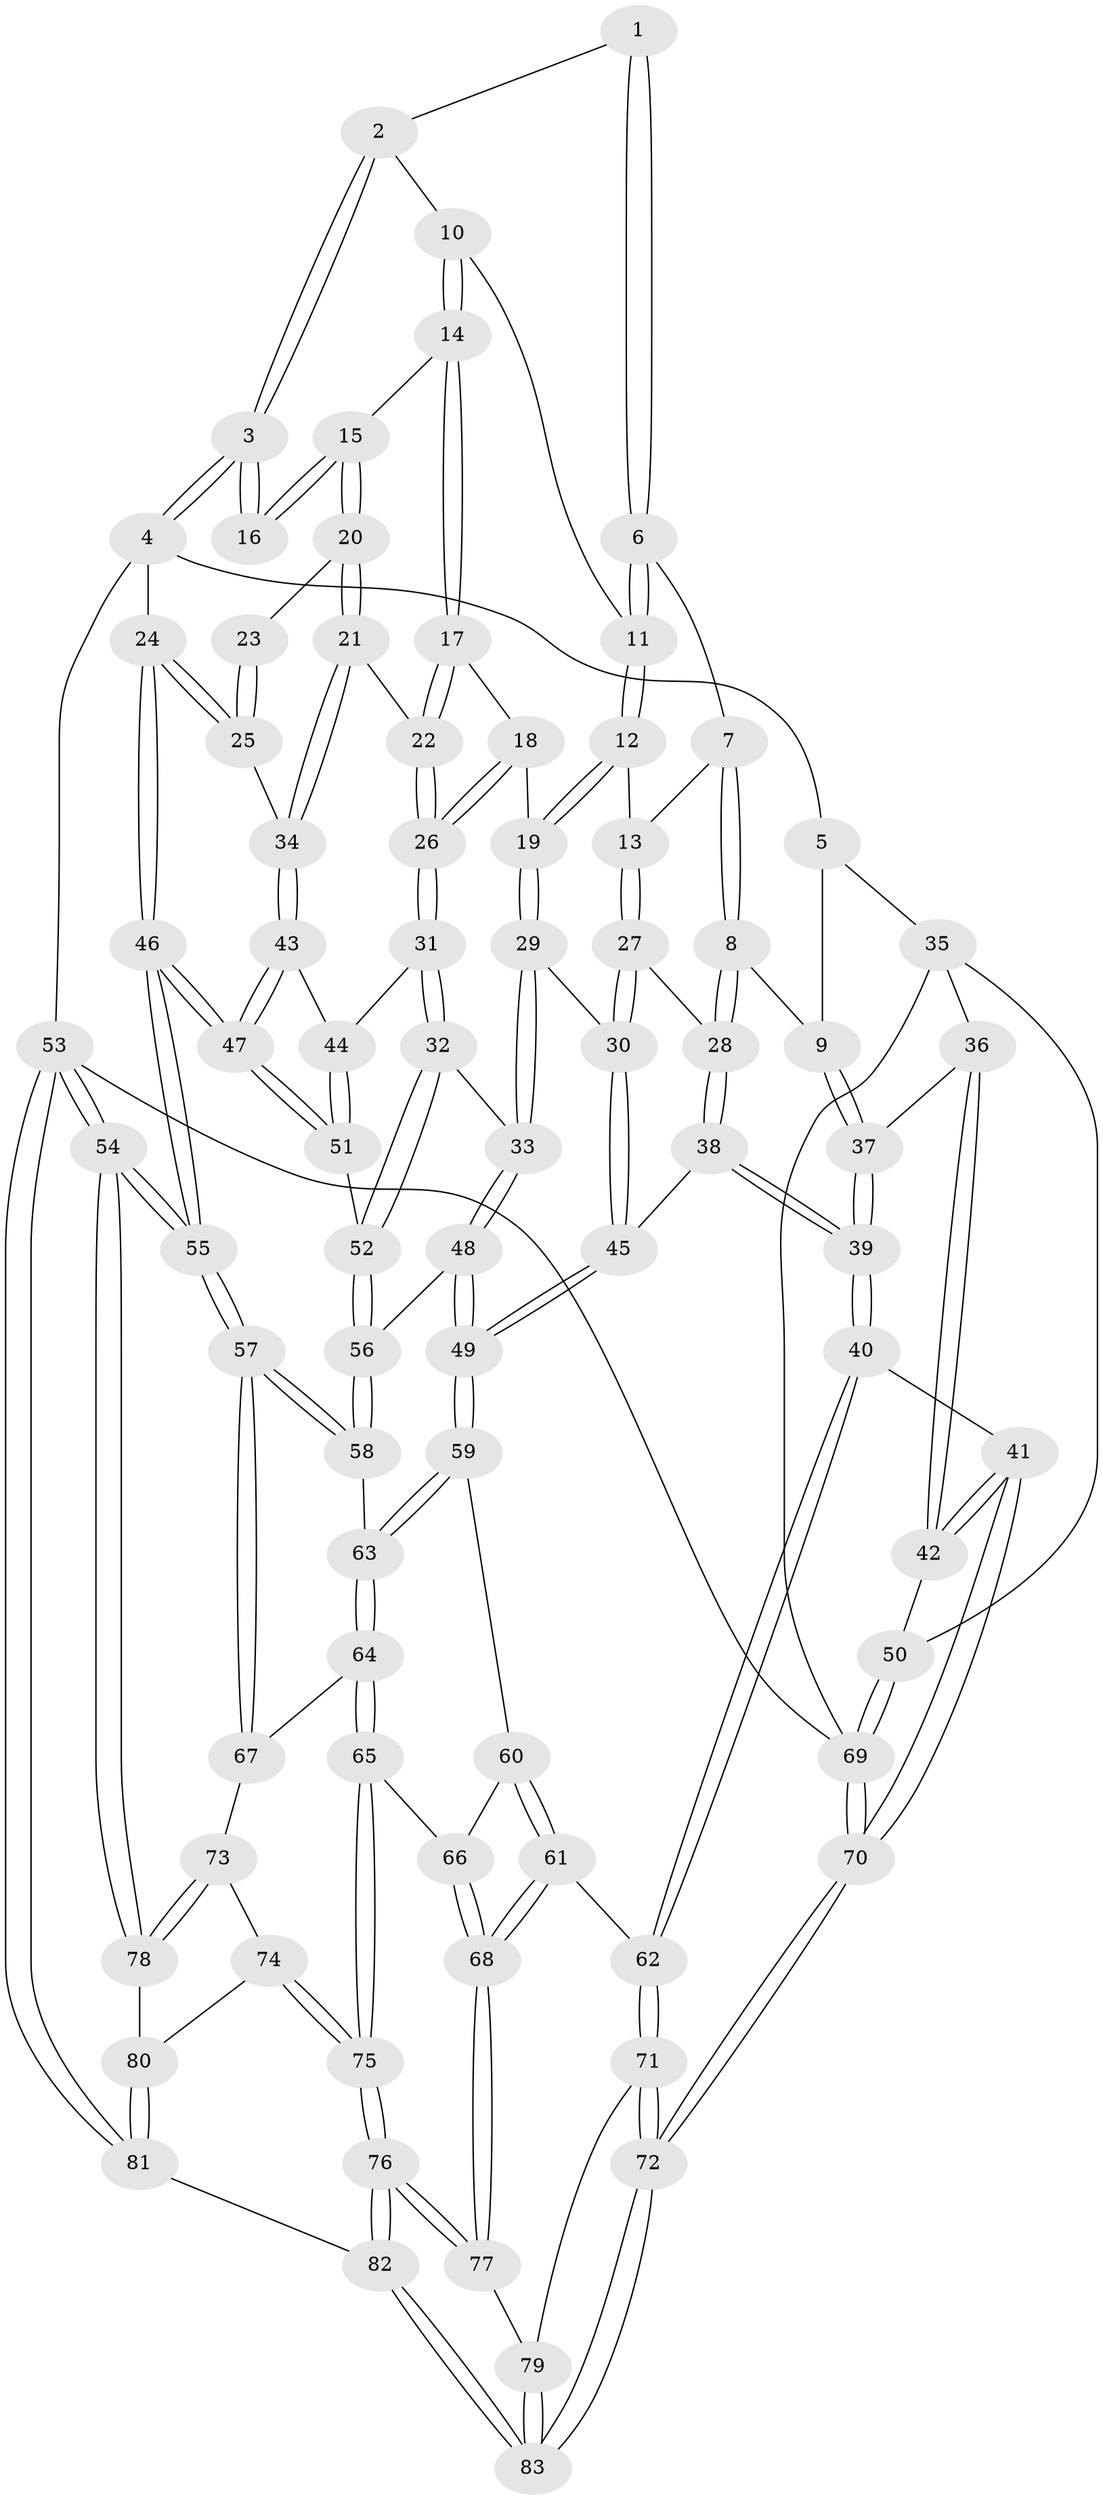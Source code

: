 // Generated by graph-tools (version 1.1) at 2025/27/03/15/25 16:27:57]
// undirected, 83 vertices, 204 edges
graph export_dot {
graph [start="1"]
  node [color=gray90,style=filled];
  1 [pos="+0.4413518900326772+0"];
  2 [pos="+0.5487016275113691+0"];
  3 [pos="+1+0"];
  4 [pos="+1+0"];
  5 [pos="+0.36647518648750127+0"];
  6 [pos="+0.4616020513126222+0.09832845335891102"];
  7 [pos="+0.42829546630834175+0.20024829772239505"];
  8 [pos="+0.2371354589029555+0.25091518159250564"];
  9 [pos="+0.15488591031511456+0.2103923163647942"];
  10 [pos="+0.6507146137184531+0.17902520736395797"];
  11 [pos="+0.5579419321156468+0.2236710644989108"];
  12 [pos="+0.5358734511742289+0.2709004670619067"];
  13 [pos="+0.47290242420312484+0.29171816976597265"];
  14 [pos="+0.6965337103406025+0.20697205864408133"];
  15 [pos="+0.7985491198519223+0.18116942711180883"];
  16 [pos="+1+0"];
  17 [pos="+0.6868545922169107+0.2663441008595776"];
  18 [pos="+0.6698058751082234+0.2930644199406528"];
  19 [pos="+0.5902896778036253+0.3209917268039218"];
  20 [pos="+0.8271138549366779+0.314993778849692"];
  21 [pos="+0.8308776479257297+0.3626809850550412"];
  22 [pos="+0.8055910375363329+0.3698517402143056"];
  23 [pos="+0.9011576108473996+0.2592239143288128"];
  24 [pos="+1+0.13345025345764133"];
  25 [pos="+0.904251329361174+0.36759269029553787"];
  26 [pos="+0.7032198702149026+0.4379643415613279"];
  27 [pos="+0.4199525180821374+0.37008202665912715"];
  28 [pos="+0.3563721491519045+0.35855536199095533"];
  29 [pos="+0.5892165970853899+0.43308275784110195"];
  30 [pos="+0.42821692883416557+0.3822889644041599"];
  31 [pos="+0.682219818706905+0.4678417002327517"];
  32 [pos="+0.6634127686947365+0.47778994714183737"];
  33 [pos="+0.6333167635352124+0.48547785842457347"];
  34 [pos="+0.8785315642316421+0.3846734807109148"];
  35 [pos="+0+0.17091744029900674"];
  36 [pos="+0.12862003085174678+0.2170054580644865"];
  37 [pos="+0.14196234153451015+0.21612528093362124"];
  38 [pos="+0.2262306857624566+0.5701177783763429"];
  39 [pos="+0.20962708249740564+0.5812666116773372"];
  40 [pos="+0.15541696643911004+0.6731469629072201"];
  41 [pos="+0.15329238559734112+0.673150560676506"];
  42 [pos="+0.004749459921254509+0.6395218001510652"];
  43 [pos="+0.9067481224264431+0.4809868935495624"];
  44 [pos="+0.7806279077150934+0.5148143714202308"];
  45 [pos="+0.42683742115475+0.5246403405384765"];
  46 [pos="+1+0.7347043828261685"];
  47 [pos="+1+0.6580299707231401"];
  48 [pos="+0.5545254427553964+0.614473933364289"];
  49 [pos="+0.5432625791682436+0.6229954231862659"];
  50 [pos="+0+0.6318894009569203"];
  51 [pos="+0.8160404156141122+0.6324963039954715"];
  52 [pos="+0.7740669147575285+0.6466739297675691"];
  53 [pos="+1+1"];
  54 [pos="+1+1"];
  55 [pos="+1+0.8886399865503141"];
  56 [pos="+0.7471572910118423+0.6696178230608755"];
  57 [pos="+0.9672495922706297+0.8392639837406669"];
  58 [pos="+0.7412056938635128+0.7327105291928183"];
  59 [pos="+0.5416146828722536+0.6275743762640312"];
  60 [pos="+0.5251739482557626+0.6621864037900378"];
  61 [pos="+0.33586848354243976+0.7514202159689262"];
  62 [pos="+0.23575743383971753+0.7470817888006657"];
  63 [pos="+0.7190611976851793+0.7582482303503745"];
  64 [pos="+0.6852133117533031+0.823066794993674"];
  65 [pos="+0.6431356541463938+0.8286361813875776"];
  66 [pos="+0.5836339332337597+0.8011633228509925"];
  67 [pos="+0.7141400924173629+0.8446415535472565"];
  68 [pos="+0.4767067805105779+0.909011154312827"];
  69 [pos="+0+1"];
  70 [pos="+0+1"];
  71 [pos="+0.23612800199670336+0.7626018233844111"];
  72 [pos="+0.01973558000384572+1"];
  73 [pos="+0.7247098031812131+0.8852874232262739"];
  74 [pos="+0.6981600492364898+0.9480455064395958"];
  75 [pos="+0.6242579333257914+0.955544579280031"];
  76 [pos="+0.5449883246551+1"];
  77 [pos="+0.4767833393729822+0.9302977584400552"];
  78 [pos="+0.8031822125566973+0.9664602204866872"];
  79 [pos="+0.3310677583971804+0.9603917577944275"];
  80 [pos="+0.7144615712717765+0.9640033120940127"];
  81 [pos="+0.640136359213297+1"];
  82 [pos="+0.5542928267403381+1"];
  83 [pos="+0.22024293101902104+1"];
  1 -- 2;
  1 -- 6;
  1 -- 6;
  2 -- 3;
  2 -- 3;
  2 -- 10;
  3 -- 4;
  3 -- 4;
  3 -- 16;
  3 -- 16;
  4 -- 5;
  4 -- 24;
  4 -- 53;
  5 -- 9;
  5 -- 35;
  6 -- 7;
  6 -- 11;
  6 -- 11;
  7 -- 8;
  7 -- 8;
  7 -- 13;
  8 -- 9;
  8 -- 28;
  8 -- 28;
  9 -- 37;
  9 -- 37;
  10 -- 11;
  10 -- 14;
  10 -- 14;
  11 -- 12;
  11 -- 12;
  12 -- 13;
  12 -- 19;
  12 -- 19;
  13 -- 27;
  13 -- 27;
  14 -- 15;
  14 -- 17;
  14 -- 17;
  15 -- 16;
  15 -- 16;
  15 -- 20;
  15 -- 20;
  17 -- 18;
  17 -- 22;
  17 -- 22;
  18 -- 19;
  18 -- 26;
  18 -- 26;
  19 -- 29;
  19 -- 29;
  20 -- 21;
  20 -- 21;
  20 -- 23;
  21 -- 22;
  21 -- 34;
  21 -- 34;
  22 -- 26;
  22 -- 26;
  23 -- 25;
  23 -- 25;
  24 -- 25;
  24 -- 25;
  24 -- 46;
  24 -- 46;
  25 -- 34;
  26 -- 31;
  26 -- 31;
  27 -- 28;
  27 -- 30;
  27 -- 30;
  28 -- 38;
  28 -- 38;
  29 -- 30;
  29 -- 33;
  29 -- 33;
  30 -- 45;
  30 -- 45;
  31 -- 32;
  31 -- 32;
  31 -- 44;
  32 -- 33;
  32 -- 52;
  32 -- 52;
  33 -- 48;
  33 -- 48;
  34 -- 43;
  34 -- 43;
  35 -- 36;
  35 -- 50;
  35 -- 69;
  36 -- 37;
  36 -- 42;
  36 -- 42;
  37 -- 39;
  37 -- 39;
  38 -- 39;
  38 -- 39;
  38 -- 45;
  39 -- 40;
  39 -- 40;
  40 -- 41;
  40 -- 62;
  40 -- 62;
  41 -- 42;
  41 -- 42;
  41 -- 70;
  41 -- 70;
  42 -- 50;
  43 -- 44;
  43 -- 47;
  43 -- 47;
  44 -- 51;
  44 -- 51;
  45 -- 49;
  45 -- 49;
  46 -- 47;
  46 -- 47;
  46 -- 55;
  46 -- 55;
  47 -- 51;
  47 -- 51;
  48 -- 49;
  48 -- 49;
  48 -- 56;
  49 -- 59;
  49 -- 59;
  50 -- 69;
  50 -- 69;
  51 -- 52;
  52 -- 56;
  52 -- 56;
  53 -- 54;
  53 -- 54;
  53 -- 81;
  53 -- 81;
  53 -- 69;
  54 -- 55;
  54 -- 55;
  54 -- 78;
  54 -- 78;
  55 -- 57;
  55 -- 57;
  56 -- 58;
  56 -- 58;
  57 -- 58;
  57 -- 58;
  57 -- 67;
  57 -- 67;
  58 -- 63;
  59 -- 60;
  59 -- 63;
  59 -- 63;
  60 -- 61;
  60 -- 61;
  60 -- 66;
  61 -- 62;
  61 -- 68;
  61 -- 68;
  62 -- 71;
  62 -- 71;
  63 -- 64;
  63 -- 64;
  64 -- 65;
  64 -- 65;
  64 -- 67;
  65 -- 66;
  65 -- 75;
  65 -- 75;
  66 -- 68;
  66 -- 68;
  67 -- 73;
  68 -- 77;
  68 -- 77;
  69 -- 70;
  69 -- 70;
  70 -- 72;
  70 -- 72;
  71 -- 72;
  71 -- 72;
  71 -- 79;
  72 -- 83;
  72 -- 83;
  73 -- 74;
  73 -- 78;
  73 -- 78;
  74 -- 75;
  74 -- 75;
  74 -- 80;
  75 -- 76;
  75 -- 76;
  76 -- 77;
  76 -- 77;
  76 -- 82;
  76 -- 82;
  77 -- 79;
  78 -- 80;
  79 -- 83;
  79 -- 83;
  80 -- 81;
  80 -- 81;
  81 -- 82;
  82 -- 83;
  82 -- 83;
}

